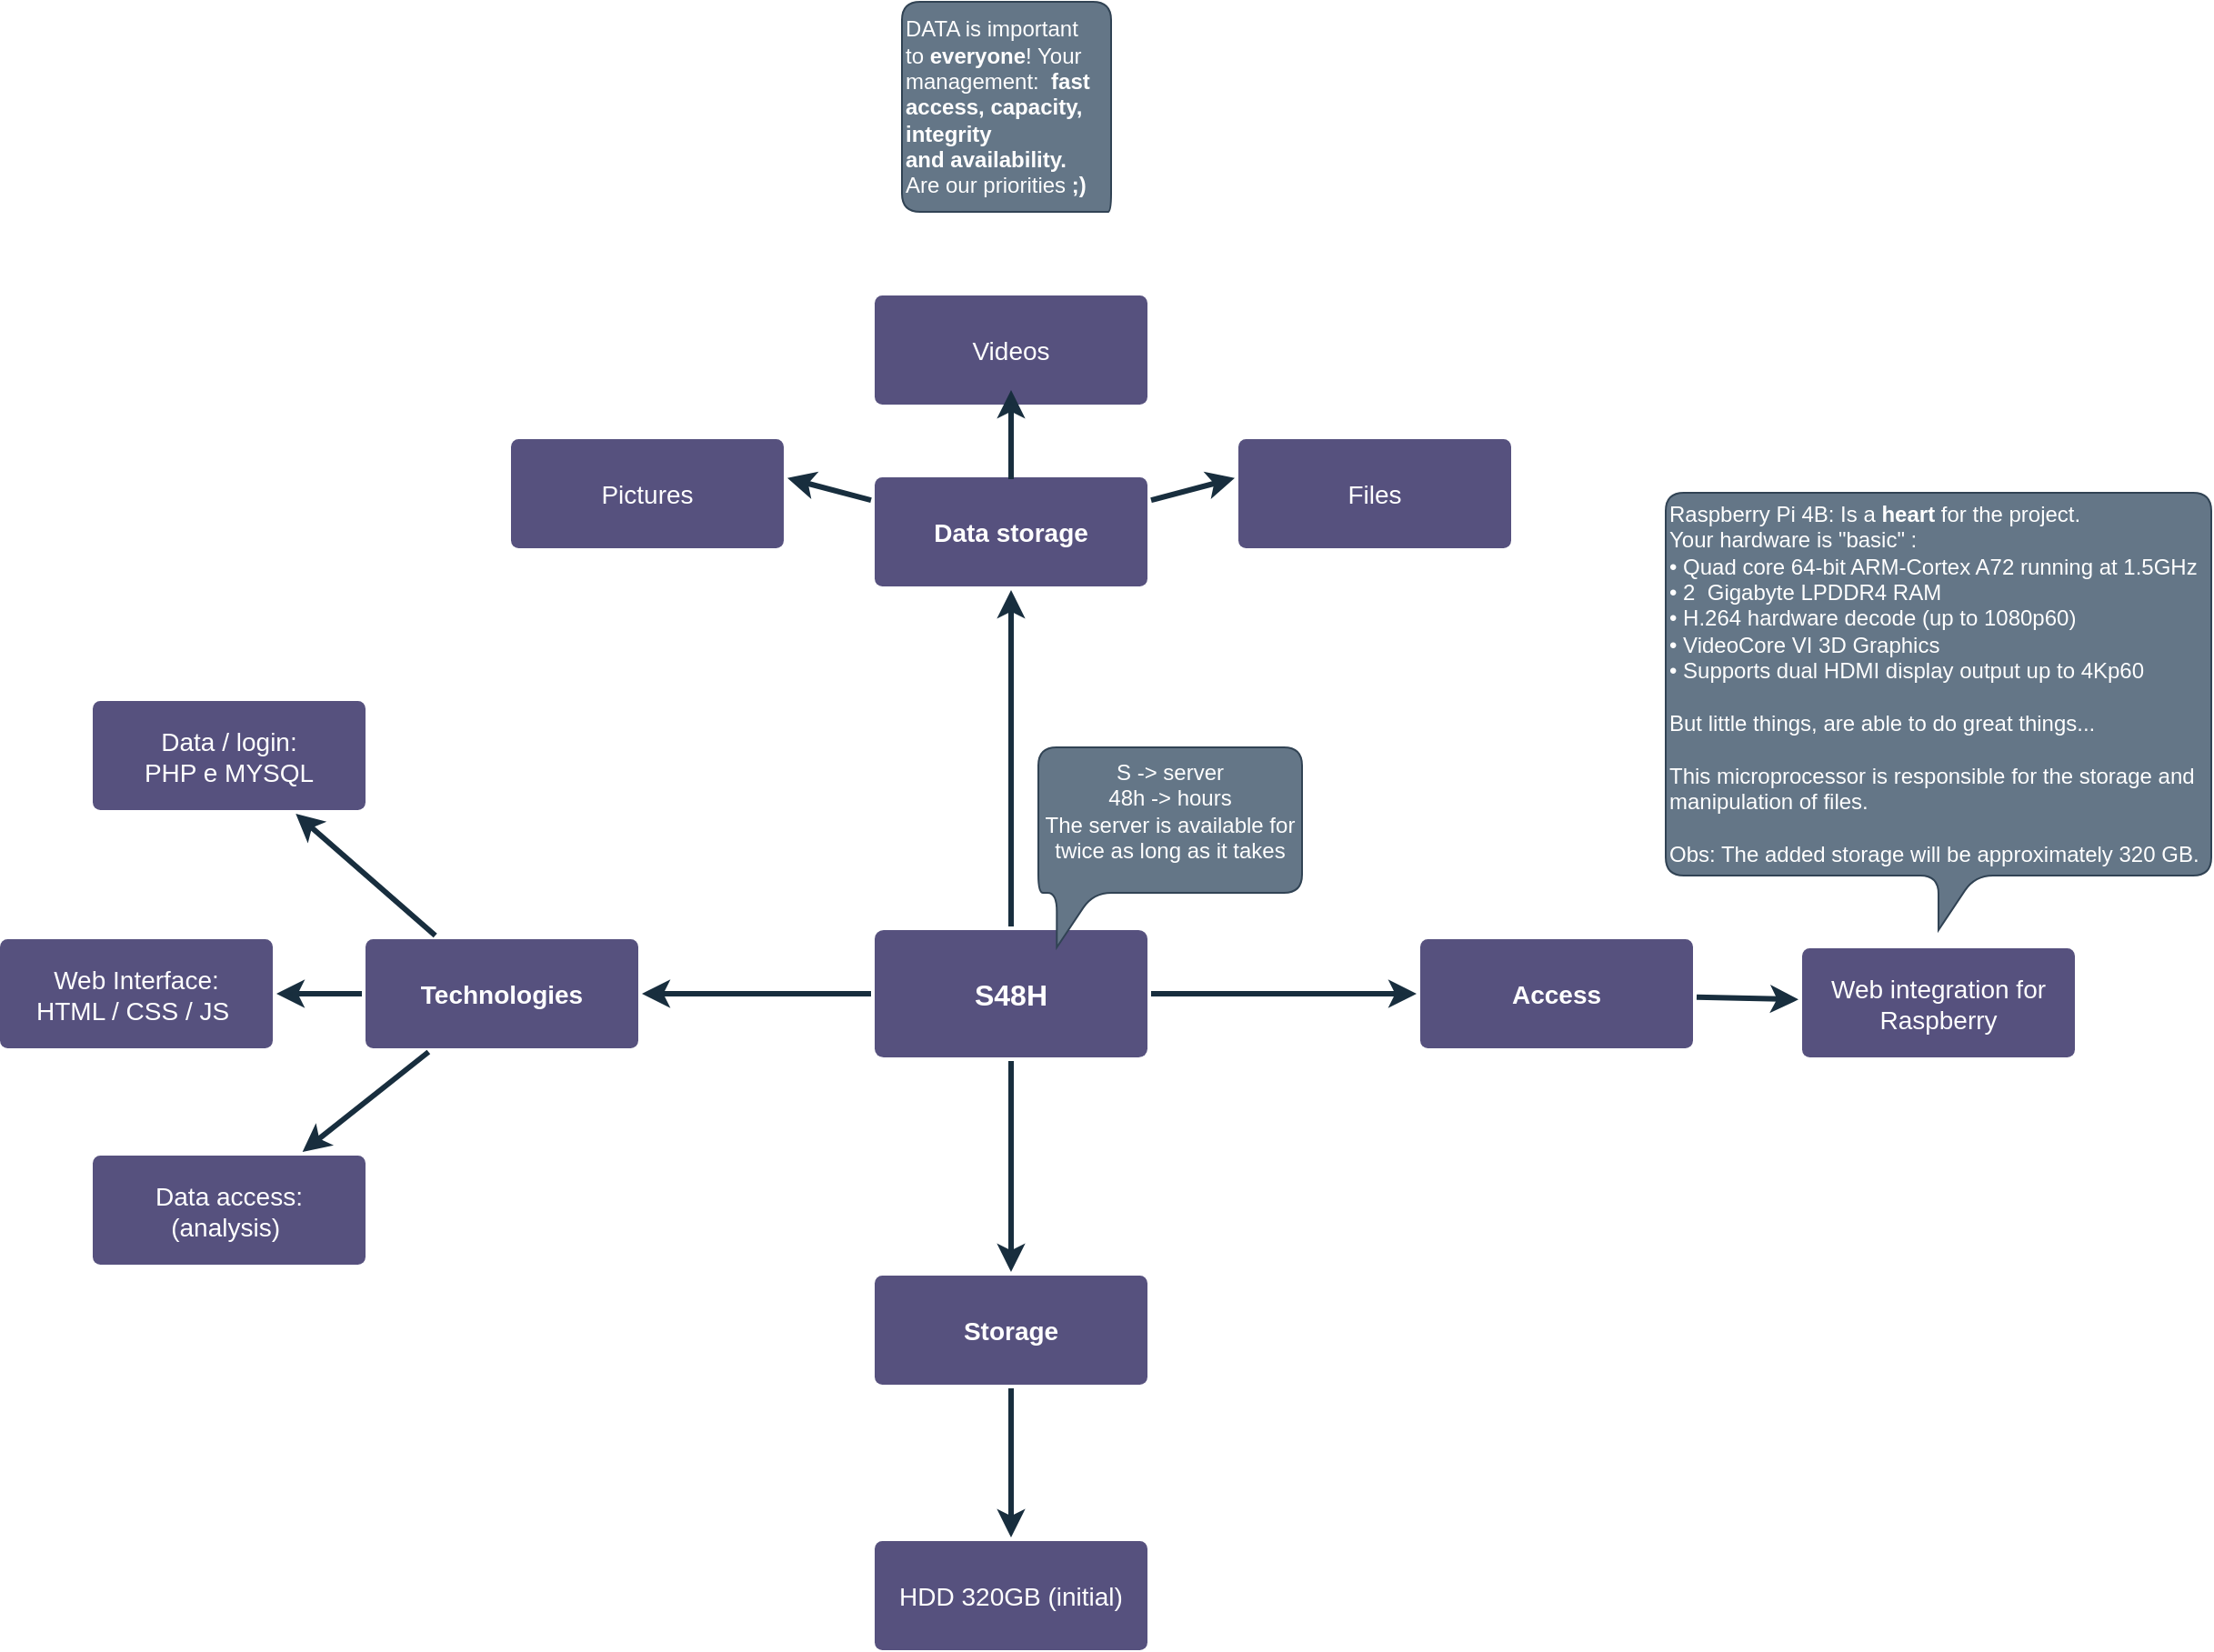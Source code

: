 <mxfile version="21.3.7" type="device">
  <diagram id="6a731a19-8d31-9384-78a2-239565b7b9f0" name="Page-1">
    <mxGraphModel dx="1034" dy="1675" grid="1" gridSize="10" guides="1" tooltips="1" connect="1" arrows="1" fold="1" page="1" pageScale="1" pageWidth="1169" pageHeight="827" background="none" math="0" shadow="0">
      <root>
        <mxCell id="0" />
        <mxCell id="1" parent="0" />
        <mxCell id="1745" value="" style="edgeStyle=none;rounded=0;jumpStyle=none;html=1;shadow=0;labelBackgroundColor=none;startArrow=none;startFill=0;endArrow=classic;endFill=1;jettySize=auto;orthogonalLoop=1;strokeColor=#182E3E;strokeWidth=3;fontFamily=Helvetica;fontSize=16;fontColor=default;spacing=5;" parent="1" source="1749" target="1764" edge="1">
          <mxGeometry relative="1" as="geometry" />
        </mxCell>
        <mxCell id="1746" value="" style="edgeStyle=none;rounded=0;jumpStyle=none;html=1;shadow=0;labelBackgroundColor=none;startArrow=none;startFill=0;endArrow=classic;endFill=1;jettySize=auto;orthogonalLoop=1;strokeColor=#182E3E;strokeWidth=3;fontFamily=Helvetica;fontSize=16;fontColor=default;spacing=5;" parent="1" source="1749" target="1771" edge="1">
          <mxGeometry relative="1" as="geometry" />
        </mxCell>
        <mxCell id="1747" value="" style="edgeStyle=none;rounded=0;jumpStyle=none;html=1;shadow=0;labelBackgroundColor=none;startArrow=none;startFill=0;endArrow=classic;endFill=1;jettySize=auto;orthogonalLoop=1;strokeColor=#182E3E;strokeWidth=3;fontFamily=Helvetica;fontSize=16;fontColor=default;spacing=5;" parent="1" source="1749" target="1760" edge="1">
          <mxGeometry relative="1" as="geometry" />
        </mxCell>
        <mxCell id="1748" value="" style="edgeStyle=none;rounded=0;jumpStyle=none;html=1;shadow=0;labelBackgroundColor=none;startArrow=none;startFill=0;endArrow=classic;endFill=1;jettySize=auto;orthogonalLoop=1;strokeColor=#182E3E;strokeWidth=3;fontFamily=Helvetica;fontSize=16;fontColor=default;spacing=5;" parent="1" source="1749" target="1753" edge="1">
          <mxGeometry relative="1" as="geometry" />
        </mxCell>
        <mxCell id="1749" value="S48H" style="rounded=1;whiteSpace=wrap;html=1;shadow=0;labelBackgroundColor=none;strokeColor=none;strokeWidth=3;fillColor=#56517E;fontFamily=Helvetica;fontSize=16;fontColor=#FFFFFF;align=center;fontStyle=1;spacing=5;arcSize=7;perimeterSpacing=2;" parent="1" vertex="1">
          <mxGeometry x="495" y="380.5" width="150" height="70" as="geometry" />
        </mxCell>
        <mxCell id="1750" value="" style="edgeStyle=none;rounded=1;jumpStyle=none;html=1;shadow=0;labelBackgroundColor=none;startArrow=none;startFill=0;jettySize=auto;orthogonalLoop=1;strokeColor=#182E3E;strokeWidth=3;fontFamily=Helvetica;fontSize=14;fontColor=default;spacing=5;fontStyle=1;" parent="1" source="1753" target="1756" edge="1">
          <mxGeometry relative="1" as="geometry" />
        </mxCell>
        <mxCell id="1751" value="" style="edgeStyle=none;rounded=1;jumpStyle=none;html=1;shadow=0;labelBackgroundColor=none;startArrow=none;startFill=0;jettySize=auto;orthogonalLoop=1;strokeColor=#182E3E;strokeWidth=3;fontFamily=Helvetica;fontSize=14;fontColor=default;spacing=5;fontStyle=1;" parent="1" source="1753" target="1755" edge="1">
          <mxGeometry relative="1" as="geometry" />
        </mxCell>
        <mxCell id="1752" value="" style="edgeStyle=none;rounded=1;jumpStyle=none;html=1;shadow=0;labelBackgroundColor=none;startArrow=none;startFill=0;jettySize=auto;orthogonalLoop=1;strokeColor=#182E3E;strokeWidth=3;fontFamily=Helvetica;fontSize=14;fontColor=default;spacing=5;fontStyle=1;" parent="1" source="1753" target="1754" edge="1">
          <mxGeometry relative="1" as="geometry" />
        </mxCell>
        <mxCell id="1753" value="Technologies" style="rounded=1;whiteSpace=wrap;html=1;shadow=0;labelBackgroundColor=none;strokeColor=none;strokeWidth=3;fillColor=#56517E;fontFamily=Helvetica;fontSize=14;fontColor=#FFFFFF;align=center;spacing=5;fontStyle=1;arcSize=7;perimeterSpacing=2;" parent="1" vertex="1">
          <mxGeometry x="215" y="385.5" width="150" height="60" as="geometry" />
        </mxCell>
        <mxCell id="1754" value="Data access:&lt;br&gt;(analysis)&amp;nbsp;" style="rounded=1;whiteSpace=wrap;html=1;shadow=0;labelBackgroundColor=none;strokeColor=none;strokeWidth=3;fillColor=#56517E;fontFamily=Helvetica;fontSize=14;fontColor=#FFFFFF;align=center;spacing=5;fontStyle=0;arcSize=7;perimeterSpacing=2;" parent="1" vertex="1">
          <mxGeometry x="65" y="504.5" width="150" height="60" as="geometry" />
        </mxCell>
        <mxCell id="1755" value="Web Interface:&lt;br&gt;HTML / CSS / JS&amp;nbsp;" style="rounded=1;whiteSpace=wrap;html=1;shadow=0;labelBackgroundColor=none;strokeColor=none;strokeWidth=3;fillColor=#56517E;fontFamily=Helvetica;fontSize=14;fontColor=#FFFFFF;align=center;spacing=5;fontStyle=0;arcSize=7;perimeterSpacing=2;" parent="1" vertex="1">
          <mxGeometry x="14" y="385.5" width="150" height="60" as="geometry" />
        </mxCell>
        <mxCell id="1756" value="Data / login:&lt;br&gt;PHP e MYSQL" style="rounded=1;whiteSpace=wrap;html=1;shadow=0;labelBackgroundColor=none;strokeColor=none;strokeWidth=3;fillColor=#56517E;fontFamily=Helvetica;fontSize=14;fontColor=#FFFFFF;align=center;spacing=5;fontStyle=0;arcSize=7;perimeterSpacing=2;" parent="1" vertex="1">
          <mxGeometry x="65" y="254.5" width="150" height="60" as="geometry" />
        </mxCell>
        <mxCell id="1758" value="" style="edgeStyle=none;rounded=0;jumpStyle=none;html=1;shadow=0;labelBackgroundColor=none;startArrow=none;startFill=0;endArrow=classic;endFill=1;jettySize=auto;orthogonalLoop=1;strokeColor=#182E3E;strokeWidth=3;fontFamily=Helvetica;fontSize=14;fontColor=default;spacing=5;" parent="1" source="1760" target="1762" edge="1">
          <mxGeometry relative="1" as="geometry" />
        </mxCell>
        <mxCell id="1760" value="Storage" style="rounded=1;whiteSpace=wrap;html=1;shadow=0;labelBackgroundColor=none;strokeColor=none;strokeWidth=3;fillColor=#56517E;fontFamily=Helvetica;fontSize=14;fontColor=#FFFFFF;align=center;spacing=5;fontStyle=1;arcSize=7;perimeterSpacing=2;" parent="1" vertex="1">
          <mxGeometry x="495" y="570.5" width="150" height="60" as="geometry" />
        </mxCell>
        <mxCell id="1762" value="HDD 320GB (initial)" style="rounded=1;whiteSpace=wrap;html=1;shadow=0;labelBackgroundColor=none;strokeColor=none;strokeWidth=3;fillColor=#56517E;fontFamily=Helvetica;fontSize=14;fontColor=#FFFFFF;align=center;spacing=5;arcSize=7;perimeterSpacing=2;" parent="1" vertex="1">
          <mxGeometry x="495" y="716.5" width="150" height="60" as="geometry" />
        </mxCell>
        <mxCell id="1764" value="Data storage" style="rounded=1;whiteSpace=wrap;html=1;shadow=0;labelBackgroundColor=none;strokeColor=none;strokeWidth=3;fillColor=#56517E;fontFamily=Helvetica;fontSize=14;fontColor=#FFFFFF;align=center;spacing=5;fontStyle=1;arcSize=7;perimeterSpacing=2;" parent="1" vertex="1">
          <mxGeometry x="495" y="131.5" width="150" height="60" as="geometry" />
        </mxCell>
        <mxCell id="1765" value="Files" style="rounded=1;whiteSpace=wrap;html=1;shadow=0;labelBackgroundColor=none;strokeColor=none;strokeWidth=3;fillColor=#56517E;fontFamily=Helvetica;fontSize=14;fontColor=#FFFFFF;align=center;spacing=5;arcSize=7;perimeterSpacing=2;" parent="1" vertex="1">
          <mxGeometry x="695" y="110.5" width="150" height="60" as="geometry" />
        </mxCell>
        <mxCell id="1766" value="" style="edgeStyle=none;rounded=0;jumpStyle=none;html=1;shadow=0;labelBackgroundColor=none;startArrow=none;startFill=0;endArrow=classic;endFill=1;jettySize=auto;orthogonalLoop=1;strokeColor=#182E3E;strokeWidth=3;fontFamily=Helvetica;fontSize=14;fontColor=default;spacing=5;" parent="1" edge="1">
          <mxGeometry relative="1" as="geometry">
            <mxPoint x="647" y="144.095" as="sourcePoint" />
            <mxPoint x="693" y="131.905" as="targetPoint" />
          </mxGeometry>
        </mxCell>
        <mxCell id="1767" value="Videos" style="rounded=1;whiteSpace=wrap;html=1;shadow=0;labelBackgroundColor=none;strokeColor=none;strokeWidth=3;fillColor=#56517E;fontFamily=Helvetica;fontSize=14;fontColor=#FFFFFF;align=center;spacing=5;arcSize=7;perimeterSpacing=2;" parent="1" vertex="1">
          <mxGeometry x="495" y="31.5" width="150" height="60" as="geometry" />
        </mxCell>
        <mxCell id="1768" value="" style="edgeStyle=none;rounded=0;jumpStyle=none;html=1;shadow=0;labelBackgroundColor=none;startArrow=none;startFill=0;endArrow=classic;endFill=1;jettySize=auto;orthogonalLoop=1;strokeColor=#182E3E;strokeWidth=3;fontFamily=Helvetica;fontSize=14;fontColor=default;spacing=5;" parent="1" edge="1">
          <mxGeometry relative="1" as="geometry">
            <mxPoint x="570" y="132.5" as="sourcePoint" />
            <mxPoint x="570" y="83.5" as="targetPoint" />
          </mxGeometry>
        </mxCell>
        <mxCell id="1769" value="Pictures" style="rounded=1;whiteSpace=wrap;html=1;shadow=0;labelBackgroundColor=none;strokeColor=none;strokeWidth=3;fillColor=#56517E;fontFamily=Helvetica;fontSize=14;fontColor=#FFFFFF;align=center;spacing=5;arcSize=7;perimeterSpacing=2;" parent="1" vertex="1">
          <mxGeometry x="295" y="110.5" width="150" height="60" as="geometry" />
        </mxCell>
        <mxCell id="1770" value="" style="edgeStyle=none;rounded=0;jumpStyle=none;html=1;shadow=0;labelBackgroundColor=none;startArrow=none;startFill=0;endArrow=classic;endFill=1;jettySize=auto;orthogonalLoop=1;strokeColor=#182E3E;strokeWidth=3;fontFamily=Helvetica;fontSize=14;fontColor=default;spacing=5;" parent="1" edge="1">
          <mxGeometry relative="1" as="geometry">
            <mxPoint x="493" y="144.095" as="sourcePoint" />
            <mxPoint x="447" y="131.905" as="targetPoint" />
          </mxGeometry>
        </mxCell>
        <mxCell id="1771" value="Access" style="rounded=1;whiteSpace=wrap;html=1;shadow=0;labelBackgroundColor=none;strokeColor=none;strokeWidth=3;fillColor=#56517E;fontFamily=Helvetica;fontSize=14;fontColor=#FFFFFF;align=center;spacing=5;fontStyle=1;arcSize=7;perimeterSpacing=2;" parent="1" vertex="1">
          <mxGeometry x="795" y="385.5" width="150" height="60" as="geometry" />
        </mxCell>
        <mxCell id="1774" value="Web integration for Raspberry" style="rounded=1;whiteSpace=wrap;html=1;shadow=0;labelBackgroundColor=none;strokeColor=none;strokeWidth=3;fillColor=#56517E;fontFamily=Helvetica;fontSize=14;fontColor=#FFFFFF;align=center;spacing=5;fontStyle=0;arcSize=7;perimeterSpacing=2;" parent="1" vertex="1">
          <mxGeometry x="1005" y="390.5" width="150" height="60" as="geometry" />
        </mxCell>
        <mxCell id="1775" value="" style="edgeStyle=none;rounded=1;jumpStyle=none;html=1;shadow=0;labelBackgroundColor=none;startArrow=none;startFill=0;jettySize=auto;orthogonalLoop=1;strokeColor=#182E3E;strokeWidth=3;fontFamily=Helvetica;fontSize=14;fontColor=default;spacing=5;fontStyle=1;" parent="1" source="1771" target="1774" edge="1">
          <mxGeometry relative="1" as="geometry" />
        </mxCell>
        <mxCell id="Fm8hdBV-XsXcb0KsSYqu-1783" value="&lt;br&gt;&lt;br&gt;&lt;br&gt;&lt;br&gt;&lt;br&gt;S -&amp;gt; server&lt;br&gt;48h -&amp;gt; hours&lt;br&gt;&lt;div data-size=&quot;l&quot; style=&quot;height: 110px;&quot; class=&quot;module--translations-translatedtext js-module--translations-translatedtext is-placeholder&quot;&gt;The server is available for twice as long as it takes&lt;/div&gt;" style="shape=callout;whiteSpace=wrap;html=1;perimeter=calloutPerimeter;strokeColor=#314354;fillColor=#647687;size=30;position=0.07;position2=0.07;fontColor=#ffffff;rounded=1;" vertex="1" parent="1">
          <mxGeometry x="585" y="280" width="145" height="110" as="geometry" />
        </mxCell>
        <mxCell id="Fm8hdBV-XsXcb0KsSYqu-1786" value="&lt;div style=&quot;&quot;&gt;&lt;span style=&quot;background-color: initial;&quot;&gt;DATA is important to&amp;nbsp;&lt;/span&gt;&lt;b style=&quot;background-color: initial;&quot;&gt;everyone&lt;/b&gt;&lt;span style=&quot;background-color: initial;&quot;&gt;! Your management:&amp;nbsp;&amp;nbsp;&lt;/span&gt;&lt;b style=&quot;background-color: initial;&quot;&gt;fast access, capacity, integrity and&amp;nbsp;availability.&amp;nbsp;&amp;nbsp;&lt;/b&gt;&lt;/div&gt;&lt;span style=&quot;background-color: initial;&quot;&gt;&lt;div style=&quot;&quot;&gt;&lt;span style=&quot;background-color: initial;&quot;&gt;Are our priorities&lt;/span&gt;&lt;b style=&quot;background-color: initial;&quot;&gt;&amp;nbsp;;)&amp;nbsp;&amp;nbsp;&amp;nbsp;&amp;nbsp;&lt;/b&gt;&lt;/div&gt;&lt;/span&gt;" style="shape=callout;whiteSpace=wrap;html=1;perimeter=calloutPerimeter;strokeColor=#314354;fontColor=#ffffff;fillColor=#647687;position2=0.97;base=0;size=0;position=1;rotation=0;align=left;rounded=1;gradientColor=none;" vertex="1" parent="1">
          <mxGeometry x="510" y="-130" width="115" height="115.5" as="geometry" />
        </mxCell>
        <mxCell id="Fm8hdBV-XsXcb0KsSYqu-1789" value="Raspberry Pi 4B: Is a &lt;b&gt;heart&lt;/b&gt; for the project.&amp;nbsp;&lt;br&gt;Your hardware is &quot;basic&quot; :&lt;br&gt;&lt;div&gt;• Quad core 64-bit ARM-Cortex A72 running at 1.5GHz&lt;/div&gt;&lt;div&gt;• 2&amp;nbsp; Gigabyte LPDDR4 RAM&lt;/div&gt;&lt;div&gt;• H.264 hardware decode (up to 1080p60)&lt;/div&gt;&lt;div&gt;• VideoCore VI 3D Graphics&lt;/div&gt;&lt;div&gt;• Supports dual HDMI display output up to 4Kp60&lt;/div&gt;&lt;div&gt;&lt;br&gt;&lt;/div&gt;&lt;div&gt;But little things, are able to do great things...&lt;/div&gt;&lt;div&gt;&lt;br&gt;&lt;/div&gt;&lt;div&gt;&lt;div style=&quot;&quot;&gt;This microprocessor is responsible for the storage and manipulation of files.&lt;/div&gt;&lt;/div&gt;&lt;div style=&quot;&quot;&gt;&lt;br&gt;&lt;/div&gt;&lt;div style=&quot;&quot;&gt;Obs: The added storage will be approximately 320 GB.&amp;nbsp;&lt;/div&gt;" style="shape=callout;whiteSpace=wrap;html=1;perimeter=calloutPerimeter;strokeColor=#314354;fontColor=#ffffff;fillColor=#647687;shadow=0;rounded=1;align=left;" vertex="1" parent="1">
          <mxGeometry x="930" y="140" width="300" height="240.5" as="geometry" />
        </mxCell>
      </root>
    </mxGraphModel>
  </diagram>
</mxfile>
